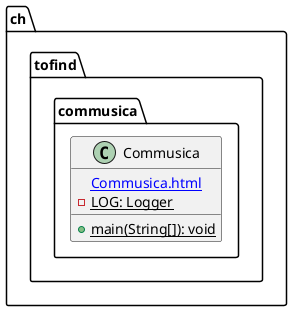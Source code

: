 @startuml

    namespace ch.tofind.commusica {

        class Commusica {
            [[Commusica.html]]
            {static} -LOG: Logger
            {static} +main(String[]): void
        }

    }

@enduml
